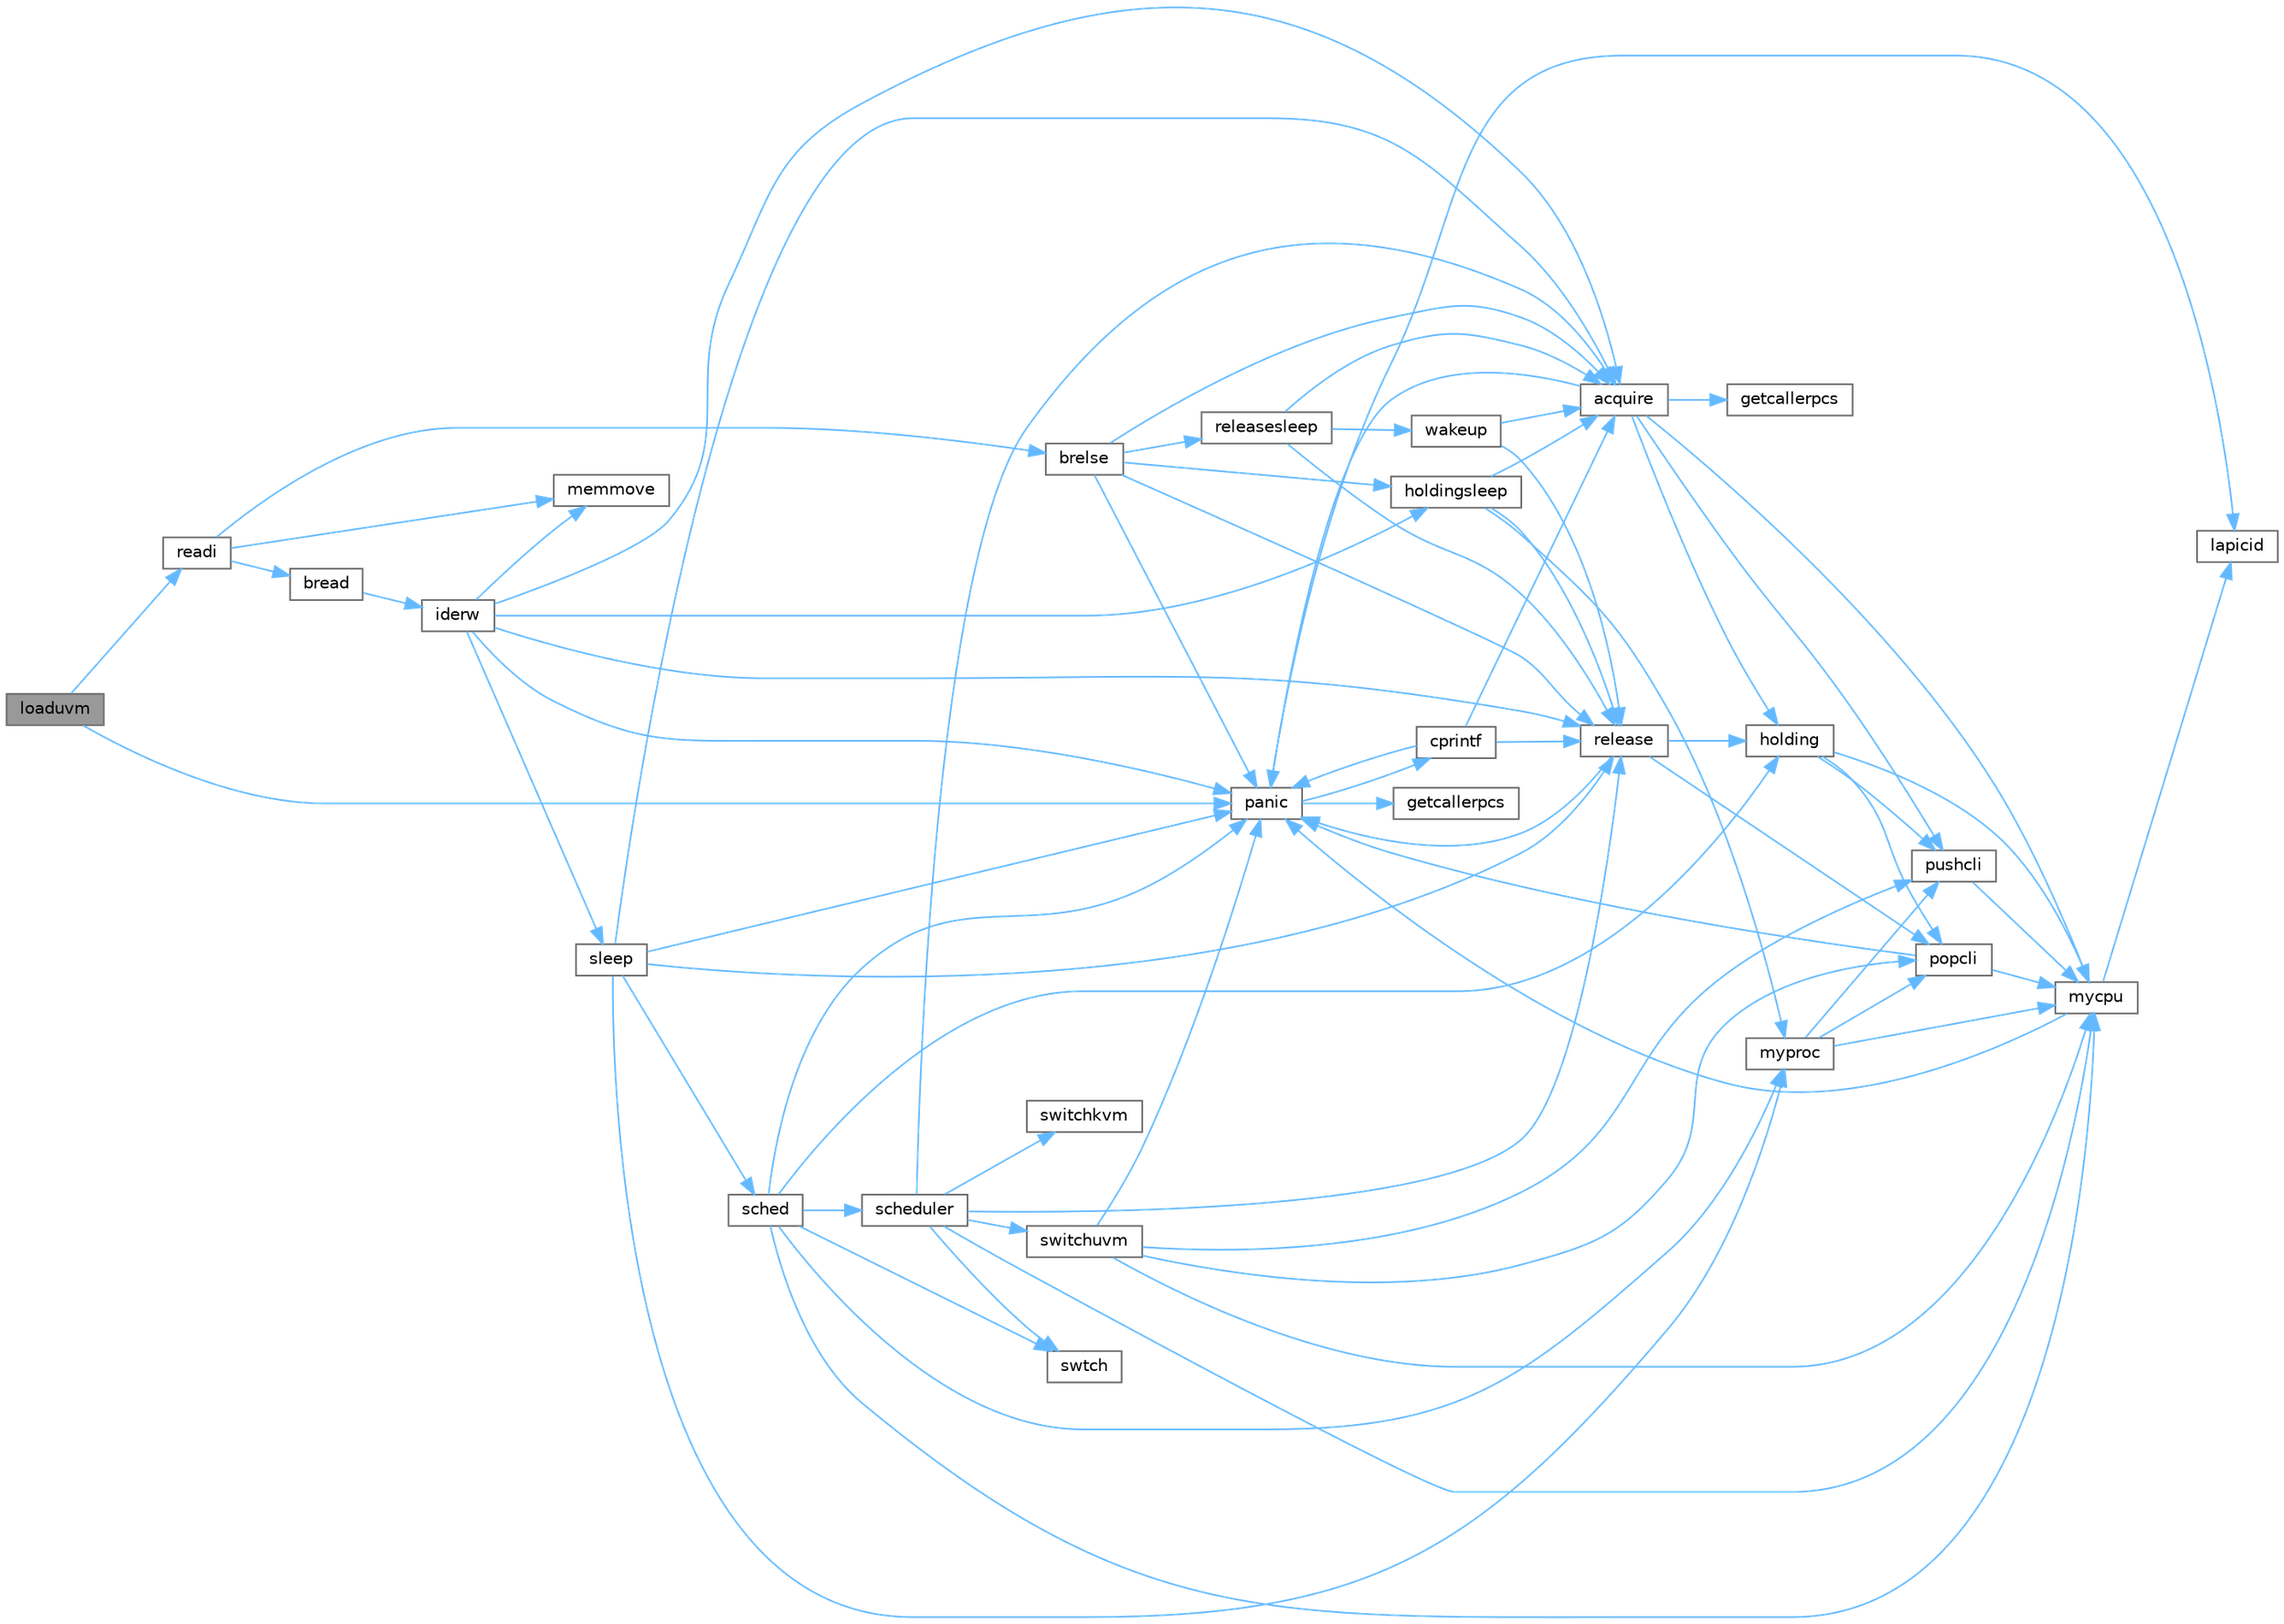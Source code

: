 digraph "loaduvm"
{
 // LATEX_PDF_SIZE
  bgcolor="transparent";
  edge [fontname=Helvetica,fontsize=10,labelfontname=Helvetica,labelfontsize=10];
  node [fontname=Helvetica,fontsize=10,shape=box,height=0.2,width=0.4];
  rankdir="LR";
  Node1 [id="Node000001",label="loaduvm",height=0.2,width=0.4,color="gray40", fillcolor="grey60", style="filled", fontcolor="black",tooltip=" "];
  Node1 -> Node2 [id="edge72_Node000001_Node000002",color="steelblue1",style="solid",tooltip=" "];
  Node2 [id="Node000002",label="panic",height=0.2,width=0.4,color="grey40", fillcolor="white", style="filled",URL="$d0/d56/console_8c.html#a95c0aca5d6d7487933984f08b189917a",tooltip=" "];
  Node2 -> Node3 [id="edge73_Node000002_Node000003",color="steelblue1",style="solid",tooltip=" "];
  Node3 [id="Node000003",label="cprintf",height=0.2,width=0.4,color="grey40", fillcolor="white", style="filled",URL="$d0/d56/console_8c.html#a90f0742d846503e4ed1804f1df421ec6",tooltip=" "];
  Node3 -> Node4 [id="edge74_Node000003_Node000004",color="steelblue1",style="solid",tooltip=" "];
  Node4 [id="Node000004",label="acquire",height=0.2,width=0.4,color="grey40", fillcolor="white", style="filled",URL="$d3/d2d/spinlock_8c.html#aed377f16a085b00de3a4b32392adbdfb",tooltip=" "];
  Node4 -> Node5 [id="edge75_Node000004_Node000005",color="steelblue1",style="solid",tooltip=" "];
  Node5 [id="Node000005",label="getcallerpcs",height=0.2,width=0.4,color="grey40", fillcolor="white", style="filled",URL="$d3/d2d/spinlock_8c.html#a6ac35304ea80f01086b47edcc2328010",tooltip=" "];
  Node4 -> Node6 [id="edge76_Node000004_Node000006",color="steelblue1",style="solid",tooltip=" "];
  Node6 [id="Node000006",label="holding",height=0.2,width=0.4,color="grey40", fillcolor="white", style="filled",URL="$d3/d2d/spinlock_8c.html#aea48df3e5cfb903179ad3dc78ab502d9",tooltip=" "];
  Node6 -> Node7 [id="edge77_Node000006_Node000007",color="steelblue1",style="solid",tooltip=" "];
  Node7 [id="Node000007",label="mycpu",height=0.2,width=0.4,color="grey40", fillcolor="white", style="filled",URL="$d3/dda/proc_8c.html#ad427959ad025dabd8cd393b27ec39160",tooltip=" "];
  Node7 -> Node8 [id="edge78_Node000007_Node000008",color="steelblue1",style="solid",tooltip=" "];
  Node8 [id="Node000008",label="lapicid",height=0.2,width=0.4,color="grey40", fillcolor="white", style="filled",URL="$dc/df6/lapic_8c.html#a627f7996b64f99d885244a5102c85164",tooltip=" "];
  Node7 -> Node2 [id="edge79_Node000007_Node000002",color="steelblue1",style="solid",tooltip=" "];
  Node6 -> Node9 [id="edge80_Node000006_Node000009",color="steelblue1",style="solid",tooltip=" "];
  Node9 [id="Node000009",label="popcli",height=0.2,width=0.4,color="grey40", fillcolor="white", style="filled",URL="$d3/d2d/spinlock_8c.html#ae3424f669269fef400ce29c3aeb43fdb",tooltip=" "];
  Node9 -> Node7 [id="edge81_Node000009_Node000007",color="steelblue1",style="solid",tooltip=" "];
  Node9 -> Node2 [id="edge82_Node000009_Node000002",color="steelblue1",style="solid",tooltip=" "];
  Node6 -> Node10 [id="edge83_Node000006_Node000010",color="steelblue1",style="solid",tooltip=" "];
  Node10 [id="Node000010",label="pushcli",height=0.2,width=0.4,color="grey40", fillcolor="white", style="filled",URL="$d3/d2d/spinlock_8c.html#a206b749d1b7768dadce61cbcde7e0f1c",tooltip=" "];
  Node10 -> Node7 [id="edge84_Node000010_Node000007",color="steelblue1",style="solid",tooltip=" "];
  Node4 -> Node7 [id="edge85_Node000004_Node000007",color="steelblue1",style="solid",tooltip=" "];
  Node4 -> Node2 [id="edge86_Node000004_Node000002",color="steelblue1",style="solid",tooltip=" "];
  Node4 -> Node10 [id="edge87_Node000004_Node000010",color="steelblue1",style="solid",tooltip=" "];
  Node3 -> Node2 [id="edge88_Node000003_Node000002",color="steelblue1",style="solid",tooltip=" "];
  Node3 -> Node11 [id="edge89_Node000003_Node000011",color="steelblue1",style="solid",tooltip=" "];
  Node11 [id="Node000011",label="release",height=0.2,width=0.4,color="grey40", fillcolor="white", style="filled",URL="$d3/d2d/spinlock_8c.html#a1cee376aa9a00e754bf5481cd5f3d97b",tooltip=" "];
  Node11 -> Node6 [id="edge90_Node000011_Node000006",color="steelblue1",style="solid",tooltip=" "];
  Node11 -> Node2 [id="edge91_Node000011_Node000002",color="steelblue1",style="solid",tooltip=" "];
  Node11 -> Node9 [id="edge92_Node000011_Node000009",color="steelblue1",style="solid",tooltip=" "];
  Node2 -> Node12 [id="edge93_Node000002_Node000012",color="steelblue1",style="solid",tooltip=" "];
  Node12 [id="Node000012",label="getcallerpcs",height=0.2,width=0.4,color="grey40", fillcolor="white", style="filled",URL="$d5/d64/defs_8h.html#a4105de9e2969515d6c6c795c4386f69f",tooltip=" "];
  Node2 -> Node8 [id="edge94_Node000002_Node000008",color="steelblue1",style="solid",tooltip=" "];
  Node1 -> Node13 [id="edge95_Node000001_Node000013",color="steelblue1",style="solid",tooltip=" "];
  Node13 [id="Node000013",label="readi",height=0.2,width=0.4,color="grey40", fillcolor="white", style="filled",URL="$d2/d5a/fs_8c.html#a3aba1fa9f6789d09356aec5b96d91fa8",tooltip=" "];
  Node13 -> Node14 [id="edge96_Node000013_Node000014",color="steelblue1",style="solid",tooltip=" "];
  Node14 [id="Node000014",label="bread",height=0.2,width=0.4,color="grey40", fillcolor="white", style="filled",URL="$dc/de6/bio_8c.html#a30b8d2ef2300ed8e3d879a428fe39898",tooltip=" "];
  Node14 -> Node15 [id="edge97_Node000014_Node000015",color="steelblue1",style="solid",tooltip=" "];
  Node15 [id="Node000015",label="iderw",height=0.2,width=0.4,color="grey40", fillcolor="white", style="filled",URL="$da/d9b/memide_8c.html#a7f36b008f02088c86f76e98e05b55af5",tooltip=" "];
  Node15 -> Node4 [id="edge98_Node000015_Node000004",color="steelblue1",style="solid",tooltip=" "];
  Node15 -> Node16 [id="edge99_Node000015_Node000016",color="steelblue1",style="solid",tooltip=" "];
  Node16 [id="Node000016",label="holdingsleep",height=0.2,width=0.4,color="grey40", fillcolor="white", style="filled",URL="$d8/dd1/sleeplock_8c.html#a6fdbe54cbecd8fc67d74793b27adcf05",tooltip=" "];
  Node16 -> Node4 [id="edge100_Node000016_Node000004",color="steelblue1",style="solid",tooltip=" "];
  Node16 -> Node17 [id="edge101_Node000016_Node000017",color="steelblue1",style="solid",tooltip=" "];
  Node17 [id="Node000017",label="myproc",height=0.2,width=0.4,color="grey40", fillcolor="white", style="filled",URL="$d3/dda/proc_8c.html#a41af0935f3989aae450cf8988cd9c3a9",tooltip=" "];
  Node17 -> Node7 [id="edge102_Node000017_Node000007",color="steelblue1",style="solid",tooltip=" "];
  Node17 -> Node9 [id="edge103_Node000017_Node000009",color="steelblue1",style="solid",tooltip=" "];
  Node17 -> Node10 [id="edge104_Node000017_Node000010",color="steelblue1",style="solid",tooltip=" "];
  Node16 -> Node11 [id="edge105_Node000016_Node000011",color="steelblue1",style="solid",tooltip=" "];
  Node15 -> Node18 [id="edge106_Node000015_Node000018",color="steelblue1",style="solid",tooltip=" "];
  Node18 [id="Node000018",label="memmove",height=0.2,width=0.4,color="grey40", fillcolor="white", style="filled",URL="$d1/db0/string_8c.html#a07f97e2ed1ce37955192d52de8f4911f",tooltip=" "];
  Node15 -> Node2 [id="edge107_Node000015_Node000002",color="steelblue1",style="solid",tooltip=" "];
  Node15 -> Node11 [id="edge108_Node000015_Node000011",color="steelblue1",style="solid",tooltip=" "];
  Node15 -> Node19 [id="edge109_Node000015_Node000019",color="steelblue1",style="solid",tooltip=" "];
  Node19 [id="Node000019",label="sleep",height=0.2,width=0.4,color="grey40", fillcolor="white", style="filled",URL="$d3/dda/proc_8c.html#ae70cc0370342e46f6db3bec367232457",tooltip=" "];
  Node19 -> Node4 [id="edge110_Node000019_Node000004",color="steelblue1",style="solid",tooltip=" "];
  Node19 -> Node17 [id="edge111_Node000019_Node000017",color="steelblue1",style="solid",tooltip=" "];
  Node19 -> Node2 [id="edge112_Node000019_Node000002",color="steelblue1",style="solid",tooltip=" "];
  Node19 -> Node11 [id="edge113_Node000019_Node000011",color="steelblue1",style="solid",tooltip=" "];
  Node19 -> Node20 [id="edge114_Node000019_Node000020",color="steelblue1",style="solid",tooltip=" "];
  Node20 [id="Node000020",label="sched",height=0.2,width=0.4,color="grey40", fillcolor="white", style="filled",URL="$d3/dda/proc_8c.html#ad788da91743c333b5bed7c4a0dd12365",tooltip=" "];
  Node20 -> Node6 [id="edge115_Node000020_Node000006",color="steelblue1",style="solid",tooltip=" "];
  Node20 -> Node7 [id="edge116_Node000020_Node000007",color="steelblue1",style="solid",tooltip=" "];
  Node20 -> Node17 [id="edge117_Node000020_Node000017",color="steelblue1",style="solid",tooltip=" "];
  Node20 -> Node2 [id="edge118_Node000020_Node000002",color="steelblue1",style="solid",tooltip=" "];
  Node20 -> Node21 [id="edge119_Node000020_Node000021",color="steelblue1",style="solid",tooltip=" "];
  Node21 [id="Node000021",label="scheduler",height=0.2,width=0.4,color="grey40", fillcolor="white", style="filled",URL="$d3/dda/proc_8c.html#a9fa00b0be5d3c4781048861e2506eb63",tooltip=" "];
  Node21 -> Node4 [id="edge120_Node000021_Node000004",color="steelblue1",style="solid",tooltip=" "];
  Node21 -> Node7 [id="edge121_Node000021_Node000007",color="steelblue1",style="solid",tooltip=" "];
  Node21 -> Node11 [id="edge122_Node000021_Node000011",color="steelblue1",style="solid",tooltip=" "];
  Node21 -> Node22 [id="edge123_Node000021_Node000022",color="steelblue1",style="solid",tooltip=" "];
  Node22 [id="Node000022",label="switchkvm",height=0.2,width=0.4,color="grey40", fillcolor="white", style="filled",URL="$de/de9/vm_8c.html#a02ca0670bc1fe12e38453082631ff360",tooltip=" "];
  Node21 -> Node23 [id="edge124_Node000021_Node000023",color="steelblue1",style="solid",tooltip=" "];
  Node23 [id="Node000023",label="switchuvm",height=0.2,width=0.4,color="grey40", fillcolor="white", style="filled",URL="$de/de9/vm_8c.html#a87c90f0ab2a1b11c2b55f4e483bb8493",tooltip=" "];
  Node23 -> Node7 [id="edge125_Node000023_Node000007",color="steelblue1",style="solid",tooltip=" "];
  Node23 -> Node2 [id="edge126_Node000023_Node000002",color="steelblue1",style="solid",tooltip=" "];
  Node23 -> Node9 [id="edge127_Node000023_Node000009",color="steelblue1",style="solid",tooltip=" "];
  Node23 -> Node10 [id="edge128_Node000023_Node000010",color="steelblue1",style="solid",tooltip=" "];
  Node21 -> Node24 [id="edge129_Node000021_Node000024",color="steelblue1",style="solid",tooltip=" "];
  Node24 [id="Node000024",label="swtch",height=0.2,width=0.4,color="grey40", fillcolor="white", style="filled",URL="$d5/d64/defs_8h.html#a1d9e7047d3dfb57809a2541d8387705e",tooltip=" "];
  Node20 -> Node24 [id="edge130_Node000020_Node000024",color="steelblue1",style="solid",tooltip=" "];
  Node13 -> Node25 [id="edge131_Node000013_Node000025",color="steelblue1",style="solid",tooltip=" "];
  Node25 [id="Node000025",label="brelse",height=0.2,width=0.4,color="grey40", fillcolor="white", style="filled",URL="$dc/de6/bio_8c.html#ab5335aeb503731104314321a78a6d727",tooltip=" "];
  Node25 -> Node4 [id="edge132_Node000025_Node000004",color="steelblue1",style="solid",tooltip=" "];
  Node25 -> Node16 [id="edge133_Node000025_Node000016",color="steelblue1",style="solid",tooltip=" "];
  Node25 -> Node2 [id="edge134_Node000025_Node000002",color="steelblue1",style="solid",tooltip=" "];
  Node25 -> Node11 [id="edge135_Node000025_Node000011",color="steelblue1",style="solid",tooltip=" "];
  Node25 -> Node26 [id="edge136_Node000025_Node000026",color="steelblue1",style="solid",tooltip=" "];
  Node26 [id="Node000026",label="releasesleep",height=0.2,width=0.4,color="grey40", fillcolor="white", style="filled",URL="$d8/dd1/sleeplock_8c.html#aa997067c2c9bfef15af6fa0a10c20f4a",tooltip=" "];
  Node26 -> Node4 [id="edge137_Node000026_Node000004",color="steelblue1",style="solid",tooltip=" "];
  Node26 -> Node11 [id="edge138_Node000026_Node000011",color="steelblue1",style="solid",tooltip=" "];
  Node26 -> Node27 [id="edge139_Node000026_Node000027",color="steelblue1",style="solid",tooltip=" "];
  Node27 [id="Node000027",label="wakeup",height=0.2,width=0.4,color="grey40", fillcolor="white", style="filled",URL="$d3/dda/proc_8c.html#a4a34d9f03e436cfa09b88f735f6ee952",tooltip=" "];
  Node27 -> Node4 [id="edge140_Node000027_Node000004",color="steelblue1",style="solid",tooltip=" "];
  Node27 -> Node11 [id="edge141_Node000027_Node000011",color="steelblue1",style="solid",tooltip=" "];
  Node13 -> Node18 [id="edge142_Node000013_Node000018",color="steelblue1",style="solid",tooltip=" "];
}
